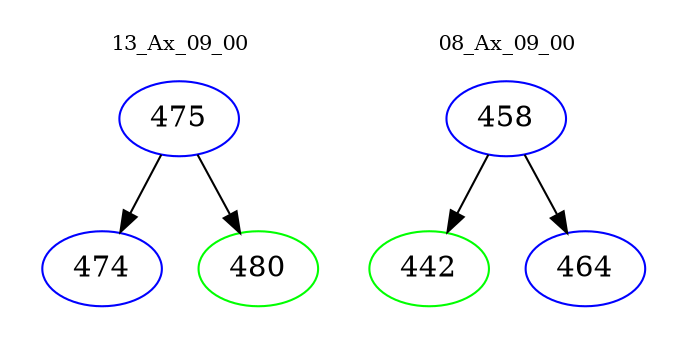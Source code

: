 digraph{
subgraph cluster_0 {
color = white
label = "13_Ax_09_00";
fontsize=10;
T0_475 [label="475", color="blue"]
T0_475 -> T0_474 [color="black"]
T0_474 [label="474", color="blue"]
T0_475 -> T0_480 [color="black"]
T0_480 [label="480", color="green"]
}
subgraph cluster_1 {
color = white
label = "08_Ax_09_00";
fontsize=10;
T1_458 [label="458", color="blue"]
T1_458 -> T1_442 [color="black"]
T1_442 [label="442", color="green"]
T1_458 -> T1_464 [color="black"]
T1_464 [label="464", color="blue"]
}
}
